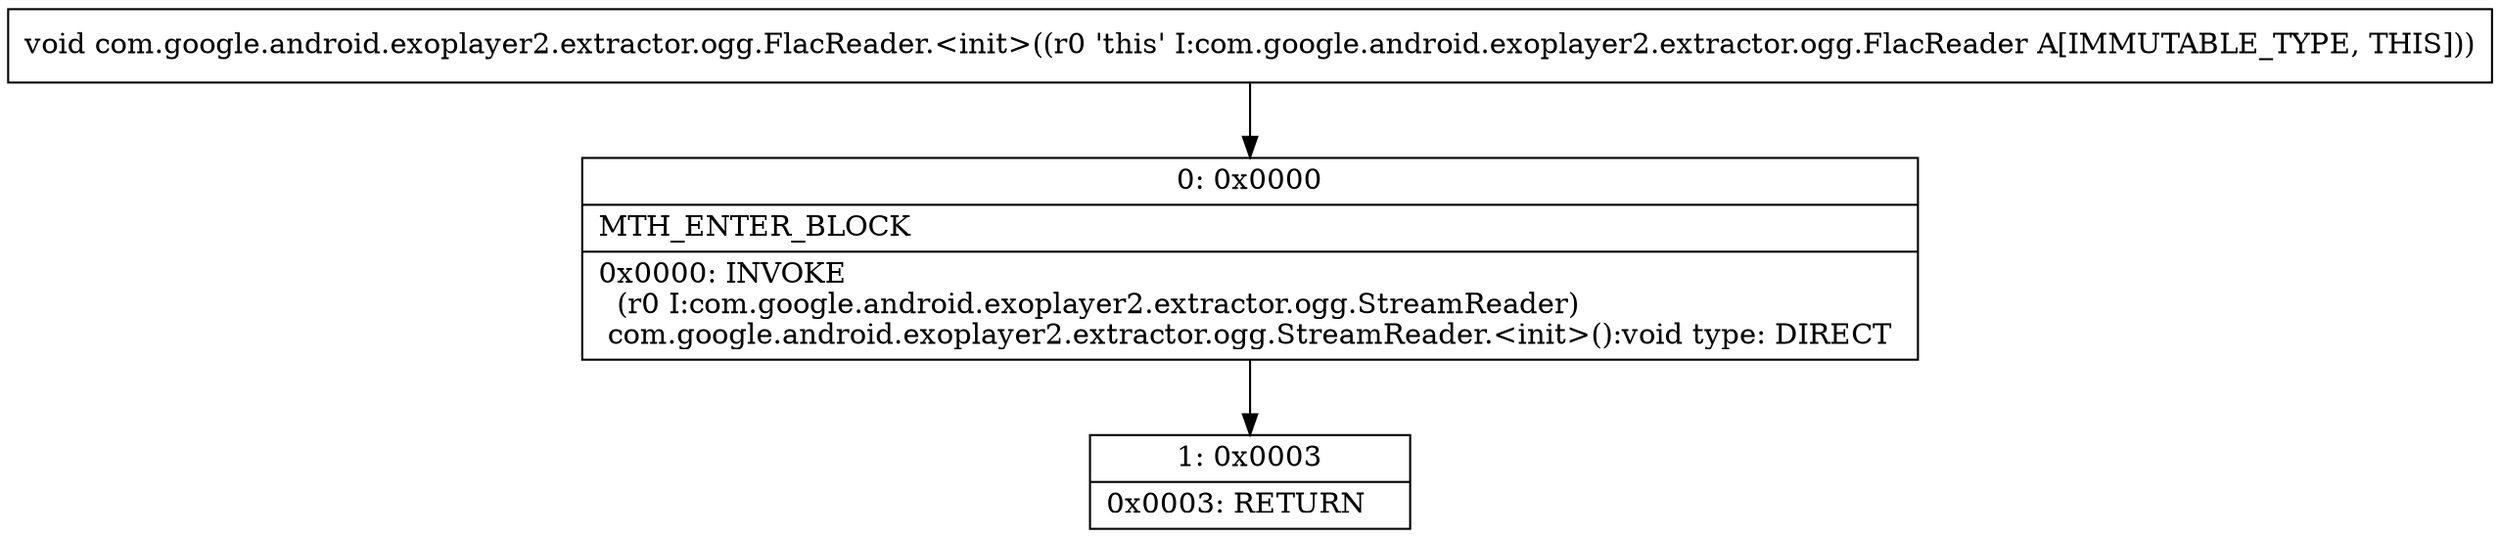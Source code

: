 digraph "CFG forcom.google.android.exoplayer2.extractor.ogg.FlacReader.\<init\>()V" {
Node_0 [shape=record,label="{0\:\ 0x0000|MTH_ENTER_BLOCK\l|0x0000: INVOKE  \l  (r0 I:com.google.android.exoplayer2.extractor.ogg.StreamReader)\l com.google.android.exoplayer2.extractor.ogg.StreamReader.\<init\>():void type: DIRECT \l}"];
Node_1 [shape=record,label="{1\:\ 0x0003|0x0003: RETURN   \l}"];
MethodNode[shape=record,label="{void com.google.android.exoplayer2.extractor.ogg.FlacReader.\<init\>((r0 'this' I:com.google.android.exoplayer2.extractor.ogg.FlacReader A[IMMUTABLE_TYPE, THIS])) }"];
MethodNode -> Node_0;
Node_0 -> Node_1;
}

